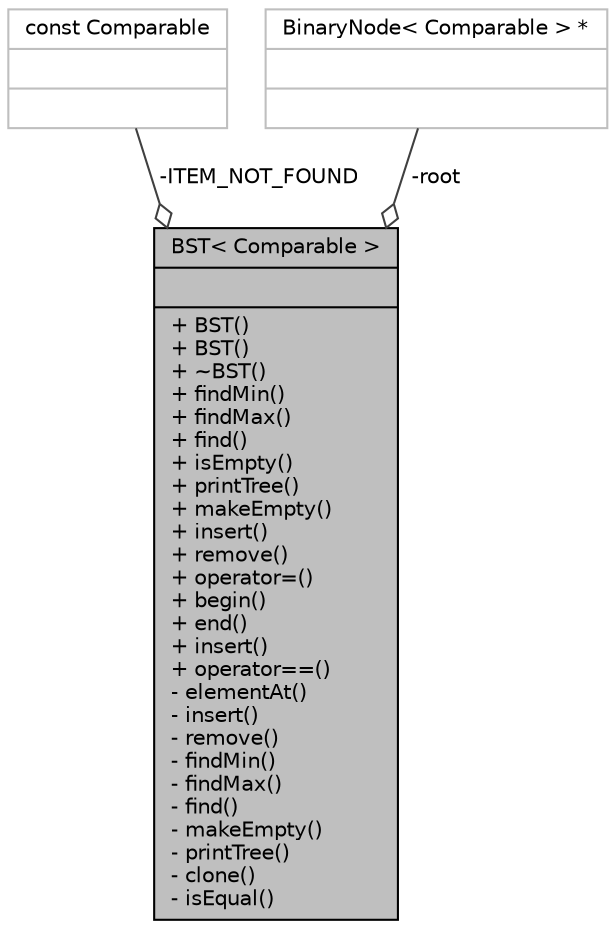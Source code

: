 digraph "BST&lt; Comparable &gt;"
{
 // LATEX_PDF_SIZE
  bgcolor="transparent";
  edge [fontname="Helvetica",fontsize="10",labelfontname="Helvetica",labelfontsize="10"];
  node [fontname="Helvetica",fontsize="10",shape=record];
  Node1 [label="{BST\< Comparable \>\n||+ BST()\l+ BST()\l+ ~BST()\l+ findMin()\l+ findMax()\l+ find()\l+ isEmpty()\l+ printTree()\l+ makeEmpty()\l+ insert()\l+ remove()\l+ operator=()\l+ begin()\l+ end()\l+ insert()\l+ operator==()\l- elementAt()\l- insert()\l- remove()\l- findMin()\l- findMax()\l- find()\l- makeEmpty()\l- printTree()\l- clone()\l- isEqual()\l}",height=0.2,width=0.4,color="black", fillcolor="grey75", style="filled", fontcolor="black",tooltip=" "];
  Node2 -> Node1 [color="grey25",fontsize="10",style="solid",label=" -ITEM_NOT_FOUND" ,arrowhead="odiamond",fontname="Helvetica"];
  Node2 [label="{const Comparable\n||}",height=0.2,width=0.4,color="grey75",tooltip=" "];
  Node3 -> Node1 [color="grey25",fontsize="10",style="solid",label=" -root" ,arrowhead="odiamond",fontname="Helvetica"];
  Node3 [label="{BinaryNode\< Comparable \> *\n||}",height=0.2,width=0.4,color="grey75",tooltip=" "];
}

